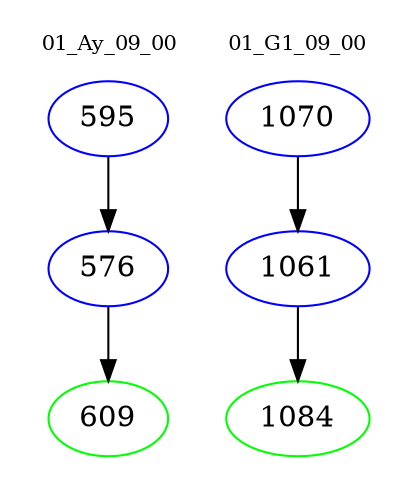 digraph{
subgraph cluster_0 {
color = white
label = "01_Ay_09_00";
fontsize=10;
T0_595 [label="595", color="blue"]
T0_595 -> T0_576 [color="black"]
T0_576 [label="576", color="blue"]
T0_576 -> T0_609 [color="black"]
T0_609 [label="609", color="green"]
}
subgraph cluster_1 {
color = white
label = "01_G1_09_00";
fontsize=10;
T1_1070 [label="1070", color="blue"]
T1_1070 -> T1_1061 [color="black"]
T1_1061 [label="1061", color="blue"]
T1_1061 -> T1_1084 [color="black"]
T1_1084 [label="1084", color="green"]
}
}
